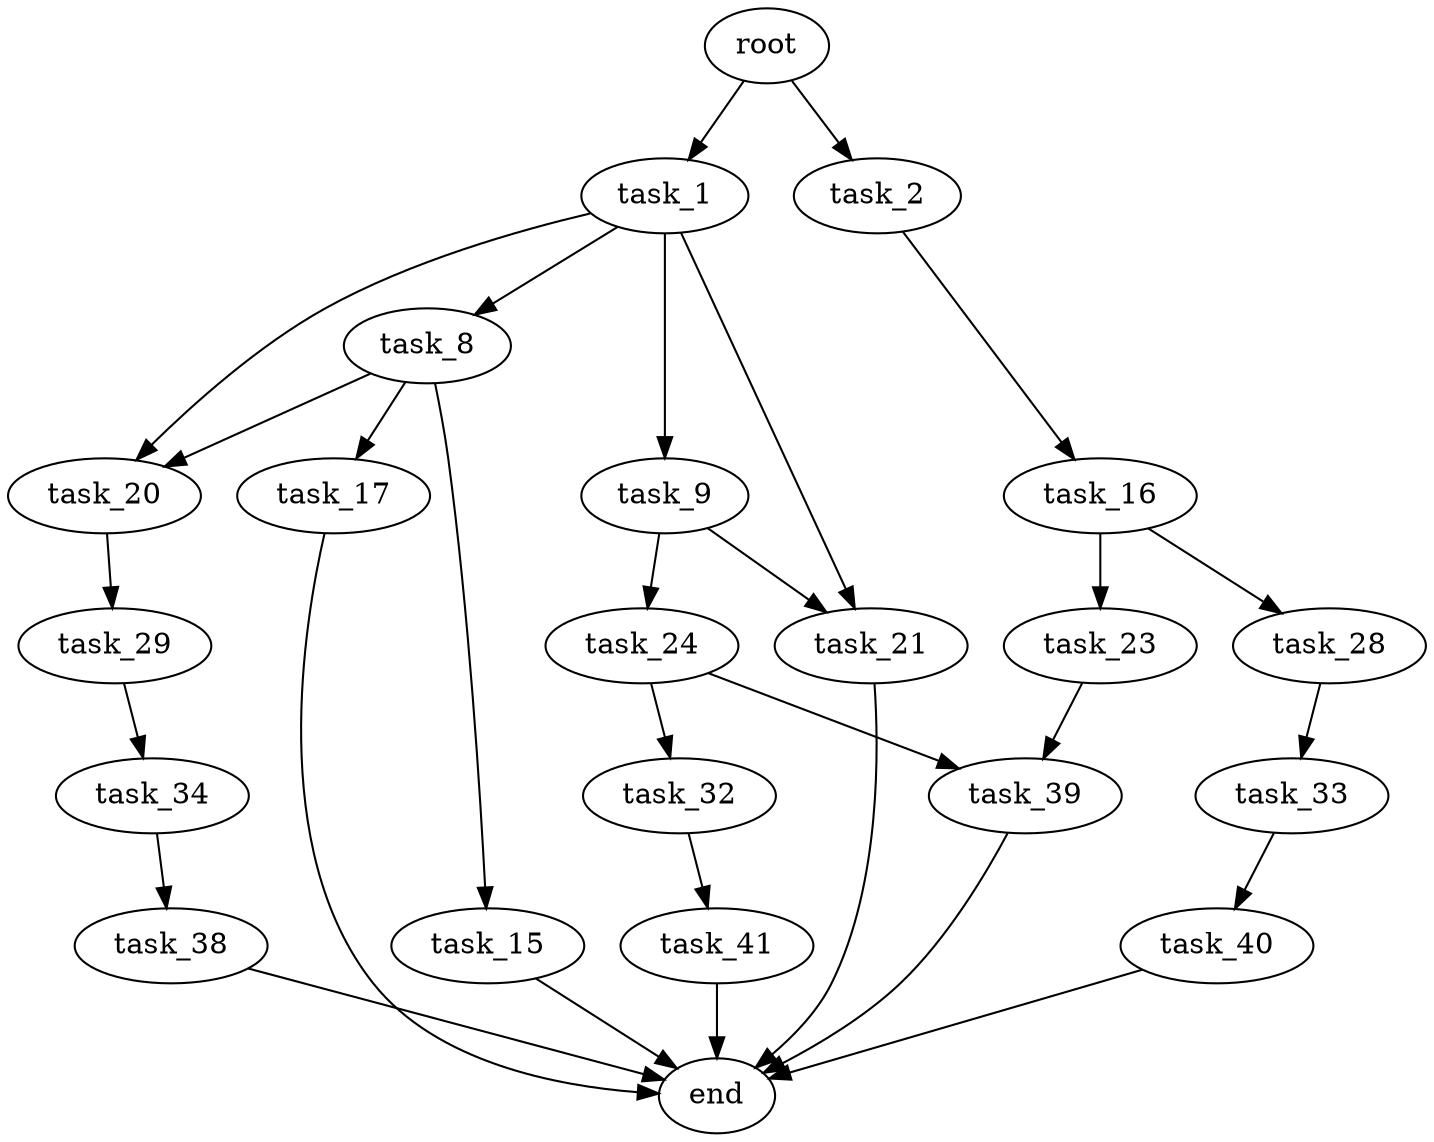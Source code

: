 digraph G {
  root [size="0.000000"];
  task_1 [size="41152765182.000000"];
  task_2 [size="2895519878.000000"];
  task_8 [size="39776081076.000000"];
  task_9 [size="197887931148.000000"];
  task_15 [size="2456764861.000000"];
  task_16 [size="3545551183.000000"];
  task_17 [size="373334341412.000000"];
  task_20 [size="231928233984.000000"];
  task_21 [size="210078831133.000000"];
  task_23 [size="782757789696.000000"];
  task_24 [size="966274334510.000000"];
  task_28 [size="5865980610.000000"];
  task_29 [size="8734341730.000000"];
  task_32 [size="22139792747.000000"];
  task_33 [size="405120206334.000000"];
  task_34 [size="782757789696.000000"];
  task_38 [size="8589934592.000000"];
  task_39 [size="371204685600.000000"];
  task_40 [size="3259093977.000000"];
  task_41 [size="231928233984.000000"];
  end [size="0.000000"];

  root -> task_1 [size="1.000000"];
  root -> task_2 [size="1.000000"];
  task_1 -> task_8 [size="33554432.000000"];
  task_1 -> task_9 [size="33554432.000000"];
  task_1 -> task_20 [size="33554432.000000"];
  task_1 -> task_21 [size="33554432.000000"];
  task_2 -> task_16 [size="209715200.000000"];
  task_8 -> task_15 [size="838860800.000000"];
  task_8 -> task_17 [size="838860800.000000"];
  task_8 -> task_20 [size="838860800.000000"];
  task_9 -> task_21 [size="209715200.000000"];
  task_9 -> task_24 [size="209715200.000000"];
  task_15 -> end [size="1.000000"];
  task_16 -> task_23 [size="75497472.000000"];
  task_16 -> task_28 [size="75497472.000000"];
  task_17 -> end [size="1.000000"];
  task_20 -> task_29 [size="301989888.000000"];
  task_21 -> end [size="1.000000"];
  task_23 -> task_39 [size="679477248.000000"];
  task_24 -> task_32 [size="679477248.000000"];
  task_24 -> task_39 [size="679477248.000000"];
  task_28 -> task_33 [size="209715200.000000"];
  task_29 -> task_34 [size="679477248.000000"];
  task_32 -> task_41 [size="536870912.000000"];
  task_33 -> task_40 [size="411041792.000000"];
  task_34 -> task_38 [size="679477248.000000"];
  task_38 -> end [size="1.000000"];
  task_39 -> end [size="1.000000"];
  task_40 -> end [size="1.000000"];
  task_41 -> end [size="1.000000"];
}

